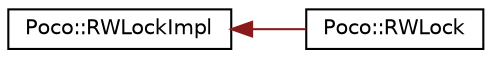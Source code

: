 digraph "Graphical Class Hierarchy"
{
 // LATEX_PDF_SIZE
  edge [fontname="Helvetica",fontsize="10",labelfontname="Helvetica",labelfontsize="10"];
  node [fontname="Helvetica",fontsize="10",shape=record];
  rankdir="LR";
  Node0 [label="Poco::RWLockImpl",height=0.2,width=0.4,color="black", fillcolor="white", style="filled",URL="$classPoco_1_1RWLockImpl.html",tooltip=" "];
  Node0 -> Node1 [dir="back",color="firebrick4",fontsize="10",style="solid",fontname="Helvetica"];
  Node1 [label="Poco::RWLock",height=0.2,width=0.4,color="black", fillcolor="white", style="filled",URL="$classPoco_1_1RWLock.html",tooltip=" "];
}
